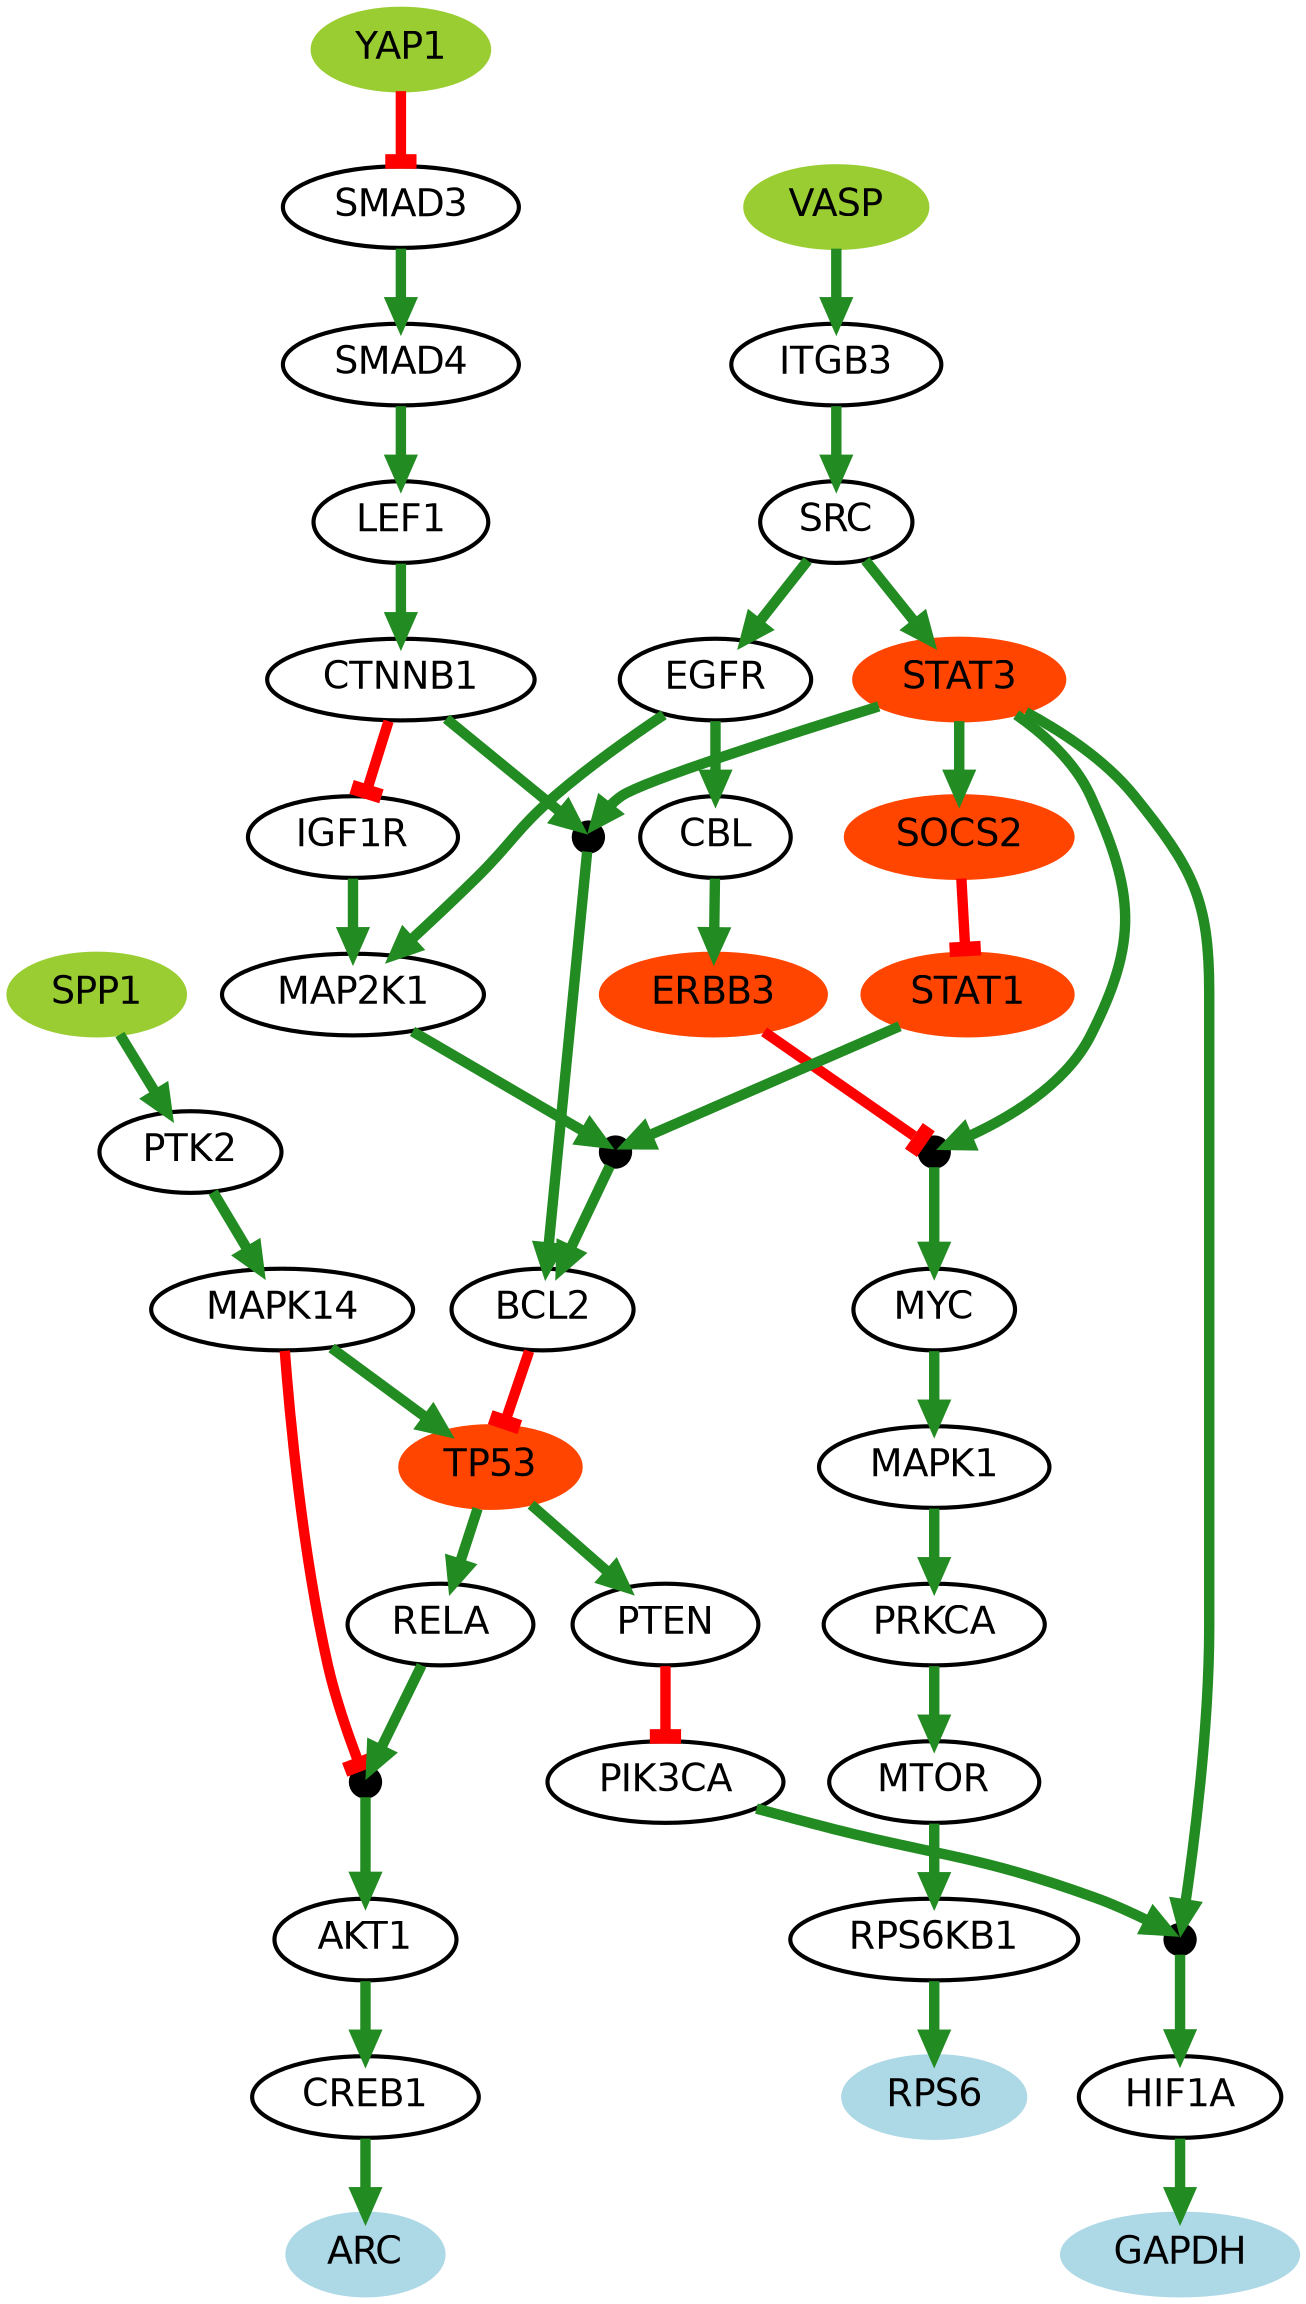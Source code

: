 digraph "" {
PTK2 [color=black, fillcolor=white, fontname=Helvetica, fontsize=18, shape=ellipse, style="filled, bold"];
IGF1R [color=black, fillcolor=white, fontname=Helvetica, fontsize=18, shape=ellipse, style="filled, bold"];
MYC [color=black, fillcolor=white, fontname=Helvetica, fontsize=18, shape=ellipse, style="filled, bold"];
ERBB3 [color=orangered, fillcolor=orangered, fontname=Helvetica, fontsize=18, shape=ellipse, style="filled, bold"];
SMAD4 [color=black, fillcolor=white, fontname=Helvetica, fontsize=18, shape=ellipse, style="filled, bold"];
EGFR [color=black, fillcolor=white, fontname=Helvetica, fontsize=18, shape=ellipse, style="filled, bold"];
GAPDH [color=lightblue, fillcolor=lightblue, fontname=Helvetica, fontsize=18, shape=ellipse, style="filled, bold"];
HIF1A [color=black, fillcolor=white, fontname=Helvetica, fontsize=18, shape=ellipse, style="filled, bold"];
SMAD3 [color=black, fillcolor=white, fontname=Helvetica, fontsize=18, shape=ellipse, style="filled, bold"];
MAPK14 [color=black, fillcolor=white, fontname=Helvetica, fontsize=18, shape=ellipse, style="filled, bold"];
RPS6 [color=lightblue, fillcolor=lightblue, fontname=Helvetica, fontsize=18, shape=ellipse, style="filled, bold"];
MAP2K1 [color=black, fillcolor=white, fontname=Helvetica, fontsize=18, shape=ellipse, style="filled, bold"];
VASP [color=olivedrab3, fillcolor=olivedrab3, fontname=Helvetica, fontsize=18, shape=ellipse, style="filled, bold"];
STAT3 [color=orangered, fillcolor=orangered, fontname=Helvetica, fontsize=18, shape=ellipse, style="filled, bold"];
STAT1 [color=orangered, fillcolor=orangered, fontname=Helvetica, fontsize=18, shape=ellipse, style="filled, bold"];
PIK3CA [color=black, fillcolor=white, fontname=Helvetica, fontsize=18, shape=ellipse, style="filled, bold"];
RPS6KB1 [color=black, fillcolor=white, fontname=Helvetica, fontsize=18, shape=ellipse, style="filled, bold"];
MAPK1 [color=black, fillcolor=white, fontname=Helvetica, fontsize=18, shape=ellipse, style="filled, bold"];
AKT1 [color=black, fillcolor=white, fontname=Helvetica, fontsize=18, shape=ellipse, style="filled, bold"];
"gate-1" [color=black, fillcolor=black, fixedsize=True, fontname=Helvetica, fontsize=18, gate=True, height="0.2", label=".", shape=ellipse, style="filled, bold", width="0.2"];
"gate-2" [color=black, fillcolor=black, fixedsize=True, fontname=Helvetica, fontsize=18, gate=True, height="0.2", label=".", shape=ellipse, style="filled, bold", width="0.2"];
"gate-3" [color=black, fillcolor=black, fixedsize=True, fontname=Helvetica, fontsize=18, gate=True, height="0.2", label=".", shape=ellipse, style="filled, bold", width="0.2"];
"gate-4" [color=black, fillcolor=black, fixedsize=True, fontname=Helvetica, fontsize=18, gate=True, height="0.2", label=".", shape=ellipse, style="filled, bold", width="0.2"];
"gate-5" [color=black, fillcolor=black, fixedsize=True, fontname=Helvetica, fontsize=18, gate=True, height="0.2", label=".", shape=ellipse, style="filled, bold", width="0.2"];
SRC [color=black, fillcolor=white, fontname=Helvetica, fontsize=18, shape=ellipse, style="filled, bold"];
ITGB3 [color=black, fillcolor=white, fontname=Helvetica, fontsize=18, shape=ellipse, style="filled, bold"];
PRKCA [color=black, fillcolor=white, fontname=Helvetica, fontsize=18, shape=ellipse, style="filled, bold"];
CREB1 [color=black, fillcolor=white, fontname=Helvetica, fontsize=18, shape=ellipse, style="filled, bold"];
MTOR [color=black, fillcolor=white, fontname=Helvetica, fontsize=18, shape=ellipse, style="filled, bold"];
LEF1 [color=black, fillcolor=white, fontname=Helvetica, fontsize=18, shape=ellipse, style="filled, bold"];
RELA [color=black, fillcolor=white, fontname=Helvetica, fontsize=18, shape=ellipse, style="filled, bold"];
YAP1 [color=olivedrab3, fillcolor=olivedrab3, fontname=Helvetica, fontsize=18, shape=ellipse, style="filled, bold"];
CTNNB1 [color=black, fillcolor=white, fontname=Helvetica, fontsize=18, shape=ellipse, style="filled, bold"];
TP53 [color=orangered, fillcolor=orangered, fontname=Helvetica, fontsize=18, shape=ellipse, style="filled, bold"];
SOCS2 [color=orangered, fillcolor=orangered, fontname=Helvetica, fontsize=18, shape=ellipse, style="filled, bold"];
CBL [color=black, fillcolor=white, fontname=Helvetica, fontsize=18, shape=ellipse, style="filled, bold"];
PTEN [color=black, fillcolor=white, fontname=Helvetica, fontsize=18, shape=ellipse, style="filled, bold"];
ARC [color=lightblue, fillcolor=lightblue, fontname=Helvetica, fontsize=18, shape=ellipse, style="filled, bold"];
SPP1 [color=olivedrab3, fillcolor=olivedrab3, fontname=Helvetica, fontsize=18, shape=ellipse, style="filled, bold"];
BCL2 [color=black, fillcolor=white, fontname=Helvetica, fontsize=18, shape=ellipse, style="filled, bold"];
PTK2 -> MAPK14  [arrowhead=normal, color=forestgreen, dir=forward, key=0, penwidth="5.0", sign=1, weight="1.0"];
IGF1R -> MAP2K1  [arrowhead=normal, color=forestgreen, dir=forward, key=0, penwidth="5.0", sign=1, weight="1.0"];
MYC -> MAPK1  [arrowhead=normal, color=forestgreen, dir=forward, key=0, penwidth="5.0", sign=1, weight="1.0"];
ERBB3 -> "gate-3"  [arrowhead=tee, color=red, dir=forward, key=0, penwidth="5.0", sign="-1", weight="1.0"];
SMAD4 -> LEF1  [arrowhead=normal, color=forestgreen, dir=forward, key=0, penwidth="5.0", sign=1, weight="1.0"];
EGFR -> MAP2K1  [arrowhead=normal, color=forestgreen, dir=forward, key=0, penwidth="5.0", sign=1, weight="1.0"];
EGFR -> CBL  [arrowhead=normal, color=forestgreen, dir=forward, key=0, penwidth="5.0", sign=1, weight="1.0"];
HIF1A -> GAPDH  [arrowhead=normal, color=forestgreen, dir=forward, key=0, penwidth="5.0", sign=1, weight="1.0"];
SMAD3 -> SMAD4  [arrowhead=normal, color=forestgreen, dir=forward, key=0, penwidth="5.0", sign=1, weight="1.0"];
MAPK14 -> "gate-2"  [arrowhead=tee, color=red, dir=forward, key=0, penwidth="5.0", sign="-1", weight="1.0"];
MAPK14 -> TP53  [arrowhead=normal, color=forestgreen, dir=forward, key=0, penwidth="5.0", sign=1, weight="1.0"];
MAP2K1 -> "gate-5"  [arrowhead=normal, color=forestgreen, dir=forward, key=0, penwidth="5.0", sign=1, weight="1.0"];
VASP -> ITGB3  [arrowhead=normal, color=forestgreen, dir=forward, key=0, penwidth="5.0", sign=1, weight="1.0"];
STAT3 -> "gate-1"  [arrowhead=normal, color=forestgreen, dir=forward, key=0, penwidth="5.0", sign=1, weight="1.0"];
STAT3 -> "gate-3"  [arrowhead=normal, color=forestgreen, dir=forward, key=0, penwidth="5.0", sign=1, weight="1.0"];
STAT3 -> "gate-4"  [arrowhead=normal, color=forestgreen, dir=forward, key=0, penwidth="5.0", sign=1, weight="1.0"];
STAT3 -> SOCS2  [arrowhead=normal, color=forestgreen, dir=forward, key=0, penwidth="5.0", sign=1, weight="1.0"];
STAT1 -> "gate-5"  [arrowhead=normal, color=forestgreen, dir=forward, key=0, penwidth="5.0", sign=1, weight="1.0"];
PIK3CA -> "gate-1"  [arrowhead=normal, color=forestgreen, dir=forward, key=0, penwidth="5.0", sign=1, weight="1.0"];
RPS6KB1 -> RPS6  [arrowhead=normal, color=forestgreen, dir=forward, key=0, penwidth="5.0", sign=1, weight="1.0"];
MAPK1 -> PRKCA  [arrowhead=normal, color=forestgreen, dir=forward, key=0, penwidth="5.0", sign=1, weight="1.0"];
AKT1 -> CREB1  [arrowhead=normal, color=forestgreen, dir=forward, key=0, penwidth="5.0", sign=1, weight="1.0"];
"gate-1" -> HIF1A  [arrowhead=normal, color=forestgreen, dir=forward, key=0, penwidth="5.0", sign=1, weight="1.0"];
"gate-2" -> AKT1  [arrowhead=normal, color=forestgreen, dir=forward, key=0, penwidth="5.0", sign=1, weight="1.0"];
"gate-3" -> MYC  [arrowhead=normal, color=forestgreen, dir=forward, key=0, penwidth="5.0", sign=1, weight="1.0"];
"gate-4" -> BCL2  [arrowhead=normal, color=forestgreen, dir=forward, key=0, penwidth="5.0", sign=1, weight="1.0"];
"gate-5" -> BCL2  [arrowhead=normal, color=forestgreen, dir=forward, key=0, penwidth="5.0", sign=1, weight="1.0"];
SRC -> EGFR  [arrowhead=normal, color=forestgreen, dir=forward, key=0, penwidth="5.0", sign=1, weight="1.0"];
SRC -> STAT3  [arrowhead=normal, color=forestgreen, dir=forward, key=0, penwidth="5.0", sign=1, weight="1.0"];
ITGB3 -> SRC  [arrowhead=normal, color=forestgreen, dir=forward, key=0, penwidth="5.0", sign=1, weight="1.0"];
PRKCA -> MTOR  [arrowhead=normal, color=forestgreen, dir=forward, key=0, penwidth="5.0", sign=1, weight="1.0"];
CREB1 -> ARC  [arrowhead=normal, color=forestgreen, dir=forward, key=0, penwidth="5.0", sign=1, weight="1.0"];
MTOR -> RPS6KB1  [arrowhead=normal, color=forestgreen, dir=forward, key=0, penwidth="5.0", sign=1, weight="1.0"];
LEF1 -> CTNNB1  [arrowhead=normal, color=forestgreen, dir=forward, key=0, penwidth="5.0", sign=1, weight="1.0"];
RELA -> "gate-2"  [arrowhead=normal, color=forestgreen, dir=forward, key=0, penwidth="5.0", sign=1, weight="1.0"];
YAP1 -> SMAD3  [arrowhead=tee, color=red, dir=forward, key=0, penwidth="5.0", sign="-1", weight="1.0"];
CTNNB1 -> IGF1R  [arrowhead=tee, color=red, dir=forward, key=0, penwidth="5.0", sign="-1", weight="1.0"];
CTNNB1 -> "gate-4"  [arrowhead=normal, color=forestgreen, dir=forward, key=0, penwidth="5.0", sign=1, weight="1.0"];
TP53 -> PTEN  [arrowhead=normal, color=forestgreen, dir=forward, key=0, penwidth="5.0", sign=1, weight="1.0"];
TP53 -> RELA  [arrowhead=normal, color=forestgreen, dir=forward, key=0, penwidth="5.0", sign=1, weight="1.0"];
SOCS2 -> STAT1  [arrowhead=tee, color=red, dir=forward, key=0, penwidth="5.0", sign="-1", weight="1.0"];
CBL -> ERBB3  [arrowhead=normal, color=forestgreen, dir=forward, key=0, penwidth="5.0", sign=1, weight="1.0"];
PTEN -> PIK3CA  [arrowhead=tee, color=red, dir=forward, key=0, penwidth="5.0", sign="-1", weight="1.0"];
SPP1 -> PTK2  [arrowhead=normal, color=forestgreen, dir=forward, key=0, penwidth="5.0", sign=1, weight="1.0"];
BCL2 -> TP53  [arrowhead=tee, color=red, dir=forward, key=0, penwidth="5.0", sign="-1", weight="1.0"];
}
